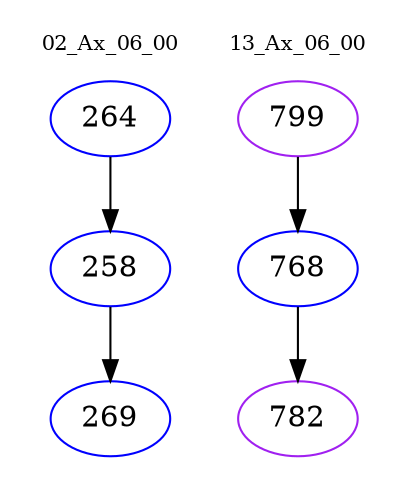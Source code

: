 digraph{
subgraph cluster_0 {
color = white
label = "02_Ax_06_00";
fontsize=10;
T0_264 [label="264", color="blue"]
T0_264 -> T0_258 [color="black"]
T0_258 [label="258", color="blue"]
T0_258 -> T0_269 [color="black"]
T0_269 [label="269", color="blue"]
}
subgraph cluster_1 {
color = white
label = "13_Ax_06_00";
fontsize=10;
T1_799 [label="799", color="purple"]
T1_799 -> T1_768 [color="black"]
T1_768 [label="768", color="blue"]
T1_768 -> T1_782 [color="black"]
T1_782 [label="782", color="purple"]
}
}
